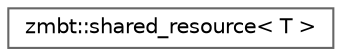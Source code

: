 digraph "Graphical Class Hierarchy"
{
 // LATEX_PDF_SIZE
  bgcolor="transparent";
  edge [fontname=Helvetica,fontsize=10,labelfontname=Helvetica,labelfontsize=10];
  node [fontname=Helvetica,fontsize=10,shape=box,height=0.2,width=0.4];
  rankdir="LR";
  Node0 [id="Node000000",label="zmbt::shared_resource\< T \>",height=0.2,width=0.4,color="grey40", fillcolor="white", style="filled",URL="$classzmbt_1_1shared__resource.html",tooltip=" "];
}
